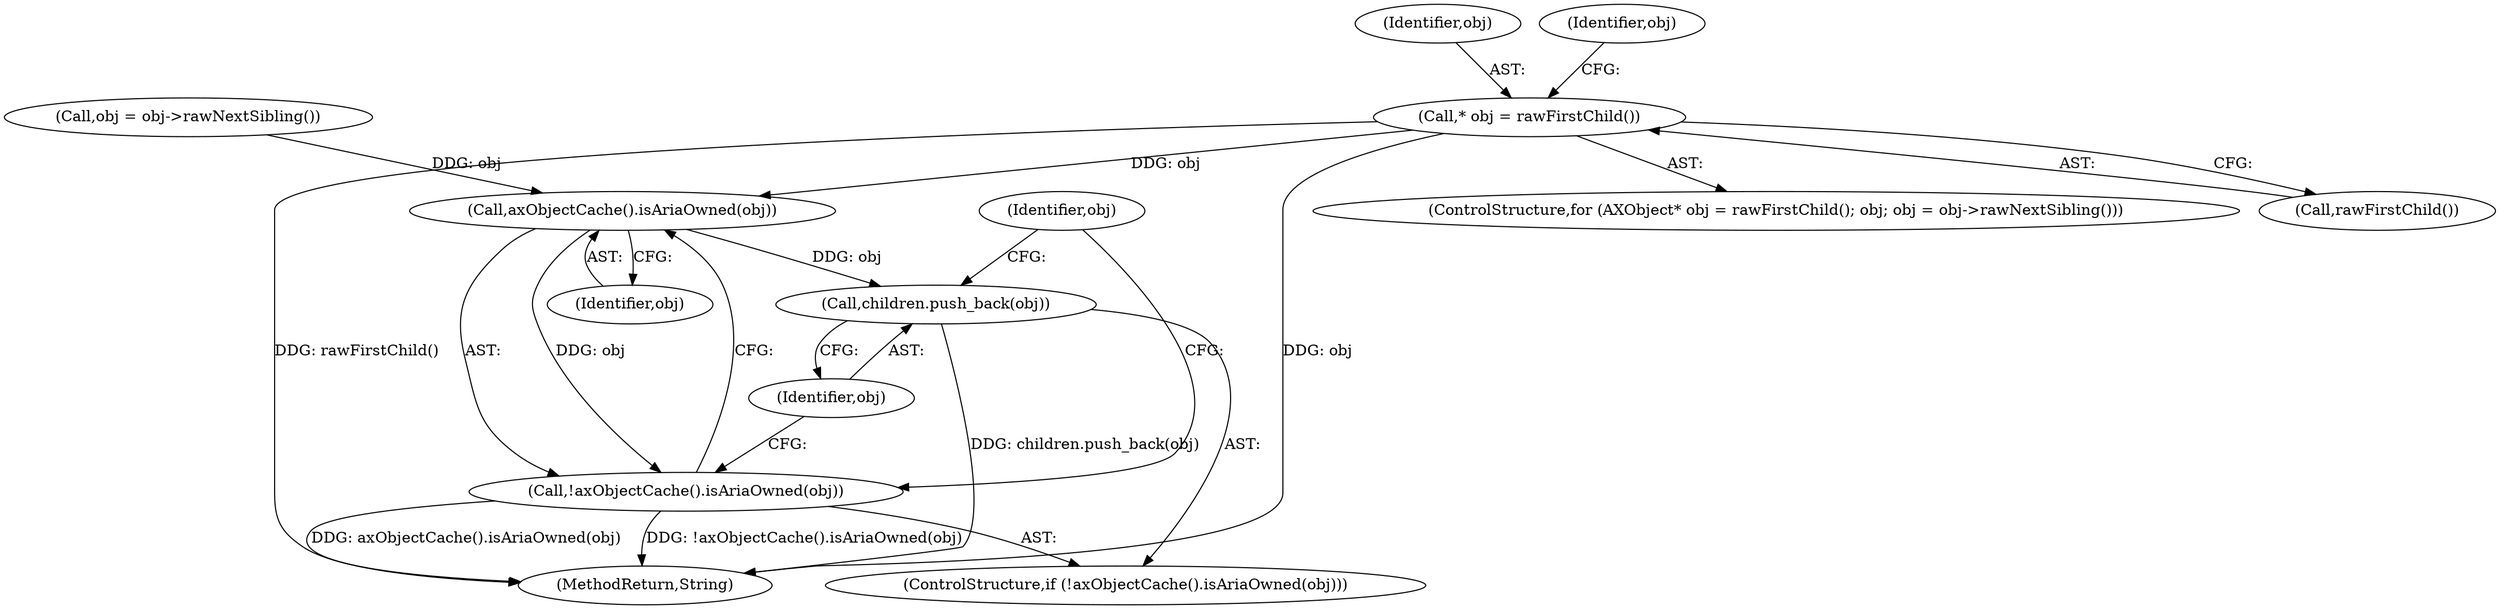 digraph "0_Chrome_d27468a832d5316884bd02f459cbf493697fd7e1_20@pointer" {
"1000128" [label="(Call,* obj = rawFirstChild())"];
"1000138" [label="(Call,axObjectCache().isAriaOwned(obj))"];
"1000137" [label="(Call,!axObjectCache().isAriaOwned(obj))"];
"1000140" [label="(Call,children.push_back(obj))"];
"1000126" [label="(ControlStructure,for (AXObject* obj = rawFirstChild(); obj; obj = obj->rawNextSibling()))"];
"1000138" [label="(Call,axObjectCache().isAriaOwned(obj))"];
"1000141" [label="(Identifier,obj)"];
"1000130" [label="(Call,rawFirstChild())"];
"1000129" [label="(Identifier,obj)"];
"1000131" [label="(Identifier,obj)"];
"1000139" [label="(Identifier,obj)"];
"1000132" [label="(Call,obj = obj->rawNextSibling())"];
"1000128" [label="(Call,* obj = rawFirstChild())"];
"1000137" [label="(Call,!axObjectCache().isAriaOwned(obj))"];
"1000136" [label="(ControlStructure,if (!axObjectCache().isAriaOwned(obj)))"];
"1000140" [label="(Call,children.push_back(obj))"];
"1000133" [label="(Identifier,obj)"];
"1000196" [label="(MethodReturn,String)"];
"1000128" -> "1000126"  [label="AST: "];
"1000128" -> "1000130"  [label="CFG: "];
"1000129" -> "1000128"  [label="AST: "];
"1000130" -> "1000128"  [label="AST: "];
"1000131" -> "1000128"  [label="CFG: "];
"1000128" -> "1000196"  [label="DDG: rawFirstChild()"];
"1000128" -> "1000196"  [label="DDG: obj"];
"1000128" -> "1000138"  [label="DDG: obj"];
"1000138" -> "1000137"  [label="AST: "];
"1000138" -> "1000139"  [label="CFG: "];
"1000139" -> "1000138"  [label="AST: "];
"1000137" -> "1000138"  [label="CFG: "];
"1000138" -> "1000137"  [label="DDG: obj"];
"1000132" -> "1000138"  [label="DDG: obj"];
"1000138" -> "1000140"  [label="DDG: obj"];
"1000137" -> "1000136"  [label="AST: "];
"1000141" -> "1000137"  [label="CFG: "];
"1000133" -> "1000137"  [label="CFG: "];
"1000137" -> "1000196"  [label="DDG: axObjectCache().isAriaOwned(obj)"];
"1000137" -> "1000196"  [label="DDG: !axObjectCache().isAriaOwned(obj)"];
"1000140" -> "1000136"  [label="AST: "];
"1000140" -> "1000141"  [label="CFG: "];
"1000141" -> "1000140"  [label="AST: "];
"1000133" -> "1000140"  [label="CFG: "];
"1000140" -> "1000196"  [label="DDG: children.push_back(obj)"];
}
